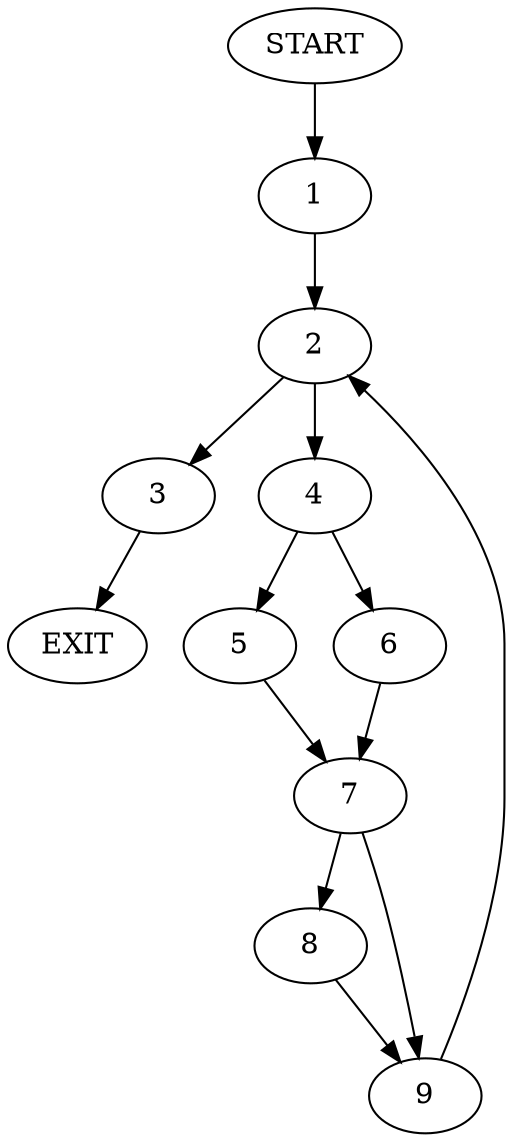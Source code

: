 digraph {
0 [label="START"]
10 [label="EXIT"]
0 -> 1
1 -> 2
2 -> 3
2 -> 4
3 -> 10
4 -> 5
4 -> 6
5 -> 7
6 -> 7
7 -> 8
7 -> 9
8 -> 9
9 -> 2
}
